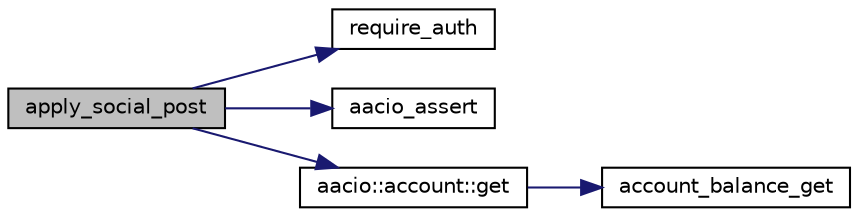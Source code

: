 digraph "apply_social_post"
{
  edge [fontname="Helvetica",fontsize="10",labelfontname="Helvetica",labelfontsize="10"];
  node [fontname="Helvetica",fontsize="10",shape=record];
  rankdir="LR";
  Node0 [label="apply_social_post",height=0.2,width=0.4,color="black", fillcolor="grey75", style="filled", fontcolor="black"];
  Node0 -> Node1 [color="midnightblue",fontsize="10",style="solid",fontname="Helvetica"];
  Node1 [label="require_auth",height=0.2,width=0.4,color="black", fillcolor="white", style="filled",URL="$group__actioncapi.html#gab1e668e93ac1f94421743ed79edffb26",tooltip="Verify specified account exists in the set of provided auths. "];
  Node0 -> Node2 [color="midnightblue",fontsize="10",style="solid",fontname="Helvetica"];
  Node2 [label="aacio_assert",height=0.2,width=0.4,color="black", fillcolor="white", style="filled",URL="$group__systemcapi.html#gaf5c36ddbe4ddd977456ac9aefcdb923f",tooltip="Aborts processing of this action and unwinds all pending changes. "];
  Node0 -> Node3 [color="midnightblue",fontsize="10",style="solid",fontname="Helvetica"];
  Node3 [label="aacio::account::get",height=0.2,width=0.4,color="black", fillcolor="white", style="filled",URL="$group__accountcppapi.html#ga1f55ade0cb1bd173ca8eaf88ac60dff9",tooltip="Retrieve a populated balance structure. "];
  Node3 -> Node4 [color="midnightblue",fontsize="10",style="solid",fontname="Helvetica"];
  Node4 [label="account_balance_get",height=0.2,width=0.4,color="black", fillcolor="white", style="filled",URL="$group__accountcapi.html#gabc0d83c30cea31ccd9c5155f5292eab7",tooltip="Retrieve the balance for the provided account. "];
}
